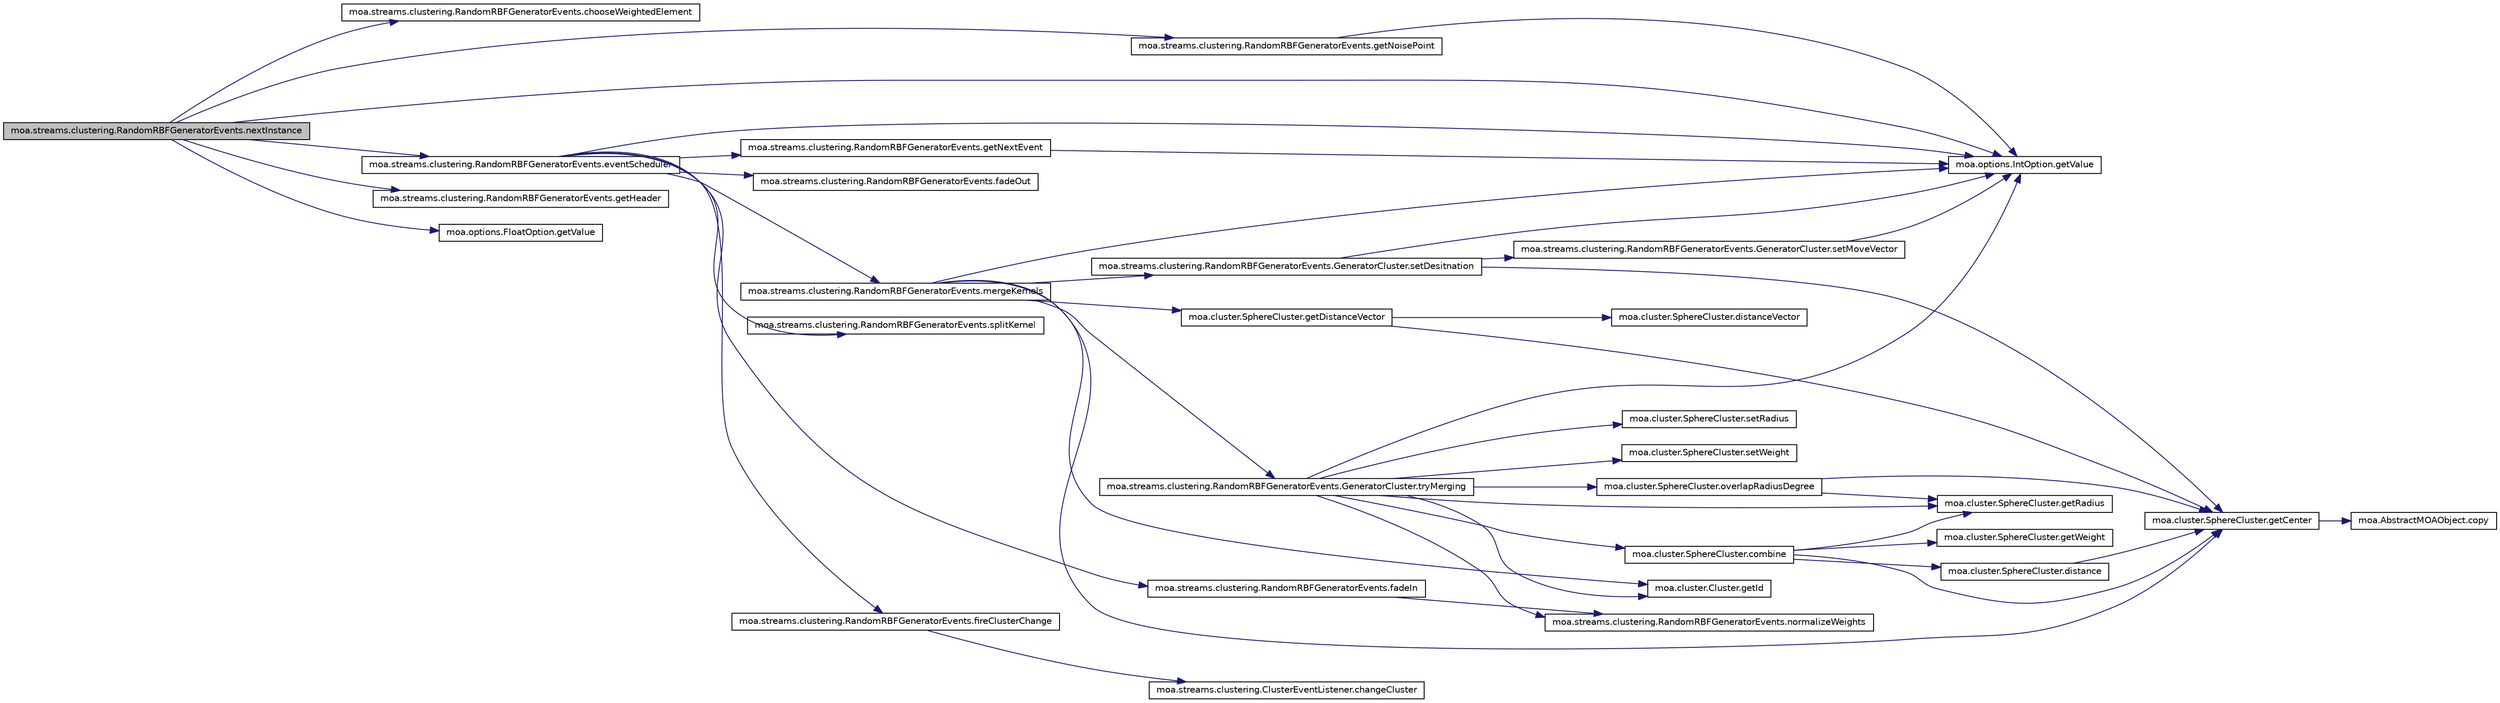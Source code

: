digraph G
{
  edge [fontname="Helvetica",fontsize="10",labelfontname="Helvetica",labelfontsize="10"];
  node [fontname="Helvetica",fontsize="10",shape=record];
  rankdir=LR;
  Node1 [label="moa.streams.clustering.RandomRBFGeneratorEvents.nextInstance",height=0.2,width=0.4,color="black", fillcolor="grey75", style="filled" fontcolor="black"];
  Node1 -> Node2 [color="midnightblue",fontsize="10",style="solid",fontname="Helvetica"];
  Node2 [label="moa.streams.clustering.RandomRBFGeneratorEvents.chooseWeightedElement",height=0.2,width=0.4,color="black", fillcolor="white", style="filled",URL="$classmoa_1_1streams_1_1clustering_1_1RandomRBFGeneratorEvents.html#ab7a5708d326ffb6bb132ddad952060ab"];
  Node1 -> Node3 [color="midnightblue",fontsize="10",style="solid",fontname="Helvetica"];
  Node3 [label="moa.streams.clustering.RandomRBFGeneratorEvents.eventScheduler",height=0.2,width=0.4,color="black", fillcolor="white", style="filled",URL="$classmoa_1_1streams_1_1clustering_1_1RandomRBFGeneratorEvents.html#a42cb7d06400b71575d82b10ebbbc84fd"];
  Node3 -> Node4 [color="midnightblue",fontsize="10",style="solid",fontname="Helvetica"];
  Node4 [label="moa.streams.clustering.RandomRBFGeneratorEvents.fadeIn",height=0.2,width=0.4,color="black", fillcolor="white", style="filled",URL="$classmoa_1_1streams_1_1clustering_1_1RandomRBFGeneratorEvents.html#a2c3fcf7791f3386135214536850081c2"];
  Node4 -> Node5 [color="midnightblue",fontsize="10",style="solid",fontname="Helvetica"];
  Node5 [label="moa.streams.clustering.RandomRBFGeneratorEvents.normalizeWeights",height=0.2,width=0.4,color="black", fillcolor="white", style="filled",URL="$classmoa_1_1streams_1_1clustering_1_1RandomRBFGeneratorEvents.html#ad109e0499b7f03a6db383dd7433d8514"];
  Node3 -> Node6 [color="midnightblue",fontsize="10",style="solid",fontname="Helvetica"];
  Node6 [label="moa.streams.clustering.RandomRBFGeneratorEvents.fadeOut",height=0.2,width=0.4,color="black", fillcolor="white", style="filled",URL="$classmoa_1_1streams_1_1clustering_1_1RandomRBFGeneratorEvents.html#ae0fedd0d1cb9222ee24bd383bfb1fc61"];
  Node3 -> Node7 [color="midnightblue",fontsize="10",style="solid",fontname="Helvetica"];
  Node7 [label="moa.streams.clustering.RandomRBFGeneratorEvents.fireClusterChange",height=0.2,width=0.4,color="black", fillcolor="white", style="filled",URL="$classmoa_1_1streams_1_1clustering_1_1RandomRBFGeneratorEvents.html#ae777af3b0d3018314199f12e8410acbe",tooltip="Fire a ClusterChangeEvent to all registered listeners."];
  Node7 -> Node8 [color="midnightblue",fontsize="10",style="solid",fontname="Helvetica"];
  Node8 [label="moa.streams.clustering.ClusterEventListener.changeCluster",height=0.2,width=0.4,color="black", fillcolor="white", style="filled",URL="$interfacemoa_1_1streams_1_1clustering_1_1ClusterEventListener.html#a05ec84cf382ec68c0144ed2bcbbef7be"];
  Node3 -> Node9 [color="midnightblue",fontsize="10",style="solid",fontname="Helvetica"];
  Node9 [label="moa.streams.clustering.RandomRBFGeneratorEvents.getNextEvent",height=0.2,width=0.4,color="black", fillcolor="white", style="filled",URL="$classmoa_1_1streams_1_1clustering_1_1RandomRBFGeneratorEvents.html#ae9b6d148afc4523f069b8de0fb838818"];
  Node9 -> Node10 [color="midnightblue",fontsize="10",style="solid",fontname="Helvetica"];
  Node10 [label="moa.options.IntOption.getValue",height=0.2,width=0.4,color="black", fillcolor="white", style="filled",URL="$classmoa_1_1options_1_1IntOption.html#affae8787274b44ab7616d46b8d6c831a"];
  Node3 -> Node10 [color="midnightblue",fontsize="10",style="solid",fontname="Helvetica"];
  Node3 -> Node11 [color="midnightblue",fontsize="10",style="solid",fontname="Helvetica"];
  Node11 [label="moa.streams.clustering.RandomRBFGeneratorEvents.mergeKernels",height=0.2,width=0.4,color="black", fillcolor="white", style="filled",URL="$classmoa_1_1streams_1_1clustering_1_1RandomRBFGeneratorEvents.html#a43d4a83ac9736735a8404c1e9c86efe6"];
  Node11 -> Node12 [color="midnightblue",fontsize="10",style="solid",fontname="Helvetica"];
  Node12 [label="moa.cluster.SphereCluster.getCenter",height=0.2,width=0.4,color="black", fillcolor="white", style="filled",URL="$classmoa_1_1cluster_1_1SphereCluster.html#aefb8b36adf18a65827154d4b617e867d"];
  Node12 -> Node13 [color="midnightblue",fontsize="10",style="solid",fontname="Helvetica"];
  Node13 [label="moa.AbstractMOAObject.copy",height=0.2,width=0.4,color="black", fillcolor="white", style="filled",URL="$classmoa_1_1AbstractMOAObject.html#a3a6260bd8548c1aff6ea46e49c5c52a5",tooltip="This method produces a copy of this object."];
  Node11 -> Node14 [color="midnightblue",fontsize="10",style="solid",fontname="Helvetica"];
  Node14 [label="moa.cluster.SphereCluster.getDistanceVector",height=0.2,width=0.4,color="black", fillcolor="white", style="filled",URL="$classmoa_1_1cluster_1_1SphereCluster.html#a15a795abc625d2160c0803512594969d"];
  Node14 -> Node15 [color="midnightblue",fontsize="10",style="solid",fontname="Helvetica"];
  Node15 [label="moa.cluster.SphereCluster.distanceVector",height=0.2,width=0.4,color="black", fillcolor="white", style="filled",URL="$classmoa_1_1cluster_1_1SphereCluster.html#ab80741722673600b3b7c7a6358a770cd"];
  Node14 -> Node12 [color="midnightblue",fontsize="10",style="solid",fontname="Helvetica"];
  Node11 -> Node16 [color="midnightblue",fontsize="10",style="solid",fontname="Helvetica"];
  Node16 [label="moa.cluster.Cluster.getId",height=0.2,width=0.4,color="black", fillcolor="white", style="filled",URL="$classmoa_1_1cluster_1_1Cluster.html#aec009f106ed5a6940f956a07af28ffd2"];
  Node11 -> Node10 [color="midnightblue",fontsize="10",style="solid",fontname="Helvetica"];
  Node11 -> Node17 [color="midnightblue",fontsize="10",style="solid",fontname="Helvetica"];
  Node17 [label="moa.streams.clustering.RandomRBFGeneratorEvents.GeneratorCluster.setDesitnation",height=0.2,width=0.4,color="black", fillcolor="white", style="filled",URL="$classmoa_1_1streams_1_1clustering_1_1RandomRBFGeneratorEvents_1_1GeneratorCluster.html#a07210af7e2d58616d53d8d84952aa9a3"];
  Node17 -> Node12 [color="midnightblue",fontsize="10",style="solid",fontname="Helvetica"];
  Node17 -> Node10 [color="midnightblue",fontsize="10",style="solid",fontname="Helvetica"];
  Node17 -> Node18 [color="midnightblue",fontsize="10",style="solid",fontname="Helvetica"];
  Node18 [label="moa.streams.clustering.RandomRBFGeneratorEvents.GeneratorCluster.setMoveVector",height=0.2,width=0.4,color="black", fillcolor="white", style="filled",URL="$classmoa_1_1streams_1_1clustering_1_1RandomRBFGeneratorEvents_1_1GeneratorCluster.html#aa08cb223ff38cd1d550e3e7f28c11d98"];
  Node18 -> Node10 [color="midnightblue",fontsize="10",style="solid",fontname="Helvetica"];
  Node11 -> Node19 [color="midnightblue",fontsize="10",style="solid",fontname="Helvetica"];
  Node19 [label="moa.streams.clustering.RandomRBFGeneratorEvents.GeneratorCluster.tryMerging",height=0.2,width=0.4,color="black", fillcolor="white", style="filled",URL="$classmoa_1_1streams_1_1clustering_1_1RandomRBFGeneratorEvents_1_1GeneratorCluster.html#ac1318060ca75dcc3c5d25bc8d931ee42"];
  Node19 -> Node20 [color="midnightblue",fontsize="10",style="solid",fontname="Helvetica"];
  Node20 [label="moa.cluster.SphereCluster.combine",height=0.2,width=0.4,color="black", fillcolor="white", style="filled",URL="$classmoa_1_1cluster_1_1SphereCluster.html#affd101cf094c61a400cbda0b901430aa"];
  Node20 -> Node21 [color="midnightblue",fontsize="10",style="solid",fontname="Helvetica"];
  Node21 [label="moa.cluster.SphereCluster.distance",height=0.2,width=0.4,color="black", fillcolor="white", style="filled",URL="$classmoa_1_1cluster_1_1SphereCluster.html#a9f7c85aa0b6d46c23962b4f2421f169f"];
  Node21 -> Node12 [color="midnightblue",fontsize="10",style="solid",fontname="Helvetica"];
  Node20 -> Node12 [color="midnightblue",fontsize="10",style="solid",fontname="Helvetica"];
  Node20 -> Node22 [color="midnightblue",fontsize="10",style="solid",fontname="Helvetica"];
  Node22 [label="moa.cluster.SphereCluster.getRadius",height=0.2,width=0.4,color="black", fillcolor="white", style="filled",URL="$classmoa_1_1cluster_1_1SphereCluster.html#a1d2dc0db89728370066bf8bd46a06bed"];
  Node20 -> Node23 [color="midnightblue",fontsize="10",style="solid",fontname="Helvetica"];
  Node23 [label="moa.cluster.SphereCluster.getWeight",height=0.2,width=0.4,color="black", fillcolor="white", style="filled",URL="$classmoa_1_1cluster_1_1SphereCluster.html#a94b7844a1aa98cb517d22d037a441628",tooltip="Returns the weight of this cluster, not neccessarily normalized."];
  Node19 -> Node16 [color="midnightblue",fontsize="10",style="solid",fontname="Helvetica"];
  Node19 -> Node22 [color="midnightblue",fontsize="10",style="solid",fontname="Helvetica"];
  Node19 -> Node10 [color="midnightblue",fontsize="10",style="solid",fontname="Helvetica"];
  Node19 -> Node5 [color="midnightblue",fontsize="10",style="solid",fontname="Helvetica"];
  Node19 -> Node24 [color="midnightblue",fontsize="10",style="solid",fontname="Helvetica"];
  Node24 [label="moa.cluster.SphereCluster.overlapRadiusDegree",height=0.2,width=0.4,color="black", fillcolor="white", style="filled",URL="$classmoa_1_1cluster_1_1SphereCluster.html#adeeff60ba7e54d6dcebc9eec14e6d583",tooltip="Checks whether two SphereCluster overlap based on radius NOTE: overlapRadiusDegree..."];
  Node24 -> Node12 [color="midnightblue",fontsize="10",style="solid",fontname="Helvetica"];
  Node24 -> Node22 [color="midnightblue",fontsize="10",style="solid",fontname="Helvetica"];
  Node19 -> Node25 [color="midnightblue",fontsize="10",style="solid",fontname="Helvetica"];
  Node25 [label="moa.cluster.SphereCluster.setRadius",height=0.2,width=0.4,color="black", fillcolor="white", style="filled",URL="$classmoa_1_1cluster_1_1SphereCluster.html#ac02c29ac788d108bb509bc8822b99a70"];
  Node19 -> Node26 [color="midnightblue",fontsize="10",style="solid",fontname="Helvetica"];
  Node26 [label="moa.cluster.SphereCluster.setWeight",height=0.2,width=0.4,color="black", fillcolor="white", style="filled",URL="$classmoa_1_1cluster_1_1SphereCluster.html#a24a9881c0a95e5e83db7a3319032a6b7"];
  Node3 -> Node27 [color="midnightblue",fontsize="10",style="solid",fontname="Helvetica"];
  Node27 [label="moa.streams.clustering.RandomRBFGeneratorEvents.splitKernel",height=0.2,width=0.4,color="black", fillcolor="white", style="filled",URL="$classmoa_1_1streams_1_1clustering_1_1RandomRBFGeneratorEvents.html#a1d74e04fabe1e90aa365d10e6577b4a1"];
  Node1 -> Node28 [color="midnightblue",fontsize="10",style="solid",fontname="Helvetica"];
  Node28 [label="moa.streams.clustering.RandomRBFGeneratorEvents.getHeader",height=0.2,width=0.4,color="black", fillcolor="white", style="filled",URL="$classmoa_1_1streams_1_1clustering_1_1RandomRBFGeneratorEvents.html#a87b9455eb1783588cec6879a8aa54f05",tooltip="Gets the header of this stream."];
  Node1 -> Node29 [color="midnightblue",fontsize="10",style="solid",fontname="Helvetica"];
  Node29 [label="moa.streams.clustering.RandomRBFGeneratorEvents.getNoisePoint",height=0.2,width=0.4,color="black", fillcolor="white", style="filled",URL="$classmoa_1_1streams_1_1clustering_1_1RandomRBFGeneratorEvents.html#ae4912b176a37d28c7b9df26a5be93855"];
  Node29 -> Node10 [color="midnightblue",fontsize="10",style="solid",fontname="Helvetica"];
  Node1 -> Node30 [color="midnightblue",fontsize="10",style="solid",fontname="Helvetica"];
  Node30 [label="moa.options.FloatOption.getValue",height=0.2,width=0.4,color="black", fillcolor="white", style="filled",URL="$classmoa_1_1options_1_1FloatOption.html#a0e606a62f4ece232aa8f8cb04bb7f1cf"];
  Node1 -> Node10 [color="midnightblue",fontsize="10",style="solid",fontname="Helvetica"];
}
